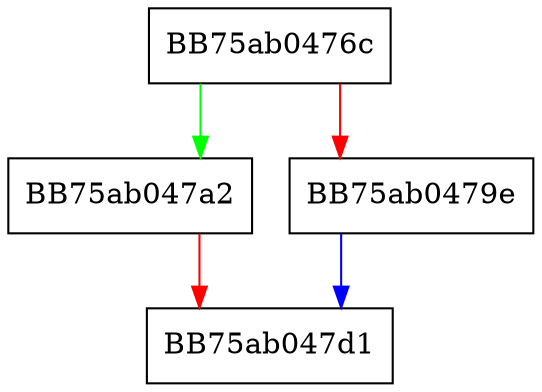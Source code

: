 digraph LoadStringW {
  node [shape="box"];
  graph [splines=ortho];
  BB75ab0476c -> BB75ab047a2 [color="green"];
  BB75ab0476c -> BB75ab0479e [color="red"];
  BB75ab0479e -> BB75ab047d1 [color="blue"];
  BB75ab047a2 -> BB75ab047d1 [color="red"];
}